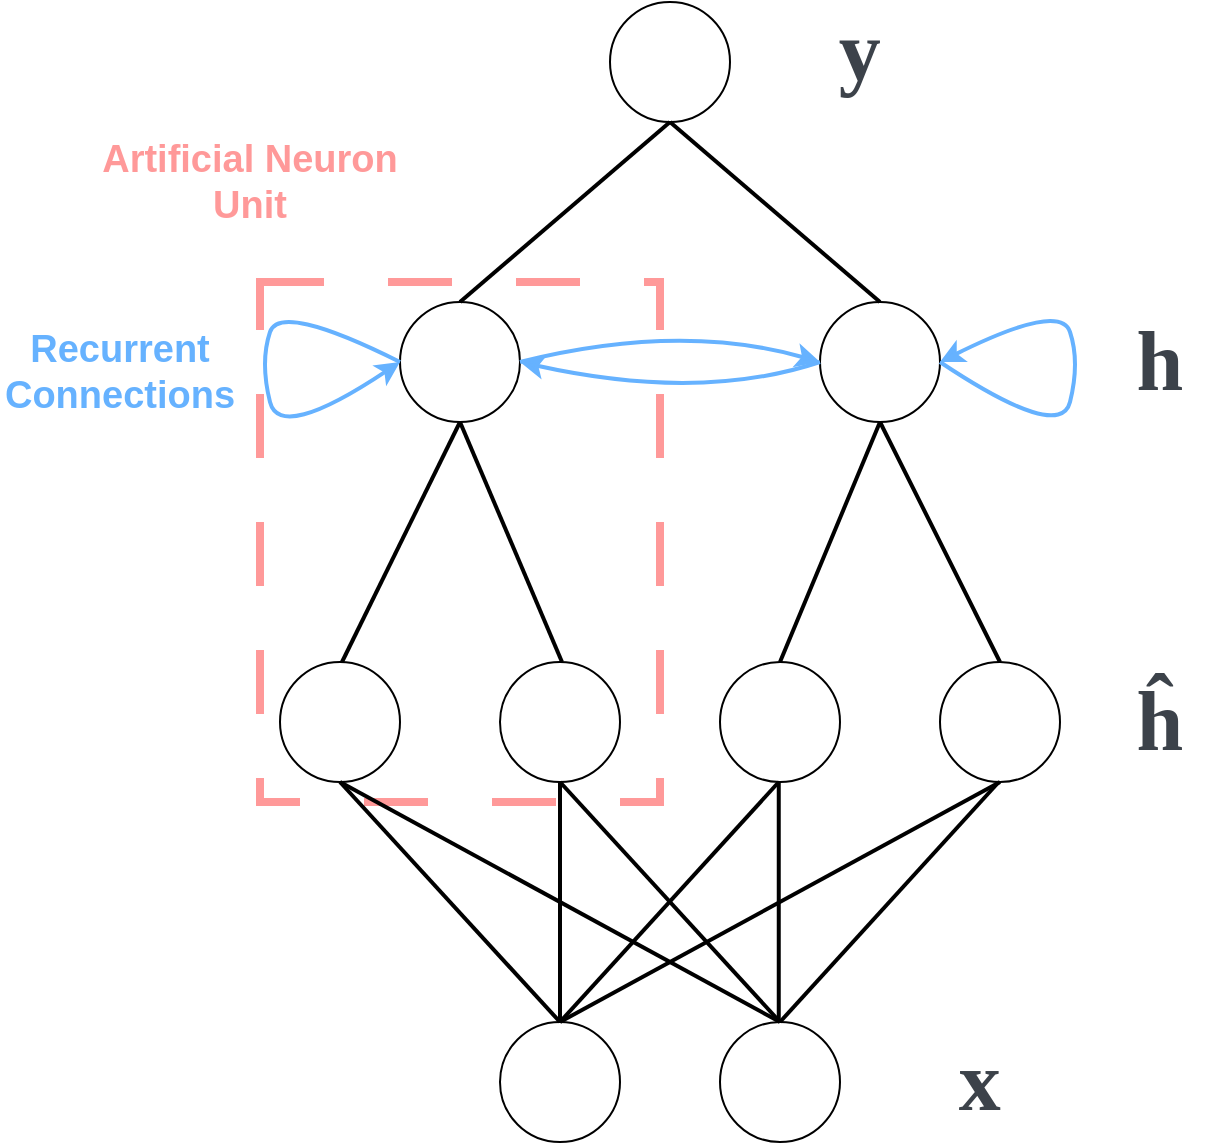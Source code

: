 <mxfile version="24.3.1" type="device">
  <diagram name="Page-1" id="AbbjHF2tEkc4bQsR_uXS">
    <mxGraphModel dx="1313" dy="653" grid="1" gridSize="10" guides="1" tooltips="1" connect="1" arrows="1" fold="1" page="1" pageScale="1" pageWidth="850" pageHeight="1100" math="0" shadow="0">
      <root>
        <mxCell id="0" />
        <mxCell id="1" parent="0" />
        <mxCell id="Yy8-1cXJRBkbJvWf1qfa-34" value="" style="rounded=0;whiteSpace=wrap;html=1;dashed=1;dashPattern=8 8;strokeColor=#FF9999;fillColor=none;strokeWidth=4;" vertex="1" parent="1">
          <mxGeometry x="220" y="290" width="200" height="260" as="geometry" />
        </mxCell>
        <mxCell id="Yy8-1cXJRBkbJvWf1qfa-1" value="" style="ellipse;whiteSpace=wrap;html=1;aspect=fixed;" vertex="1" parent="1">
          <mxGeometry x="340" y="660" width="60" height="60" as="geometry" />
        </mxCell>
        <mxCell id="Yy8-1cXJRBkbJvWf1qfa-2" value="" style="ellipse;whiteSpace=wrap;html=1;aspect=fixed;" vertex="1" parent="1">
          <mxGeometry x="450" y="660" width="60" height="60" as="geometry" />
        </mxCell>
        <mxCell id="Yy8-1cXJRBkbJvWf1qfa-3" value="" style="ellipse;whiteSpace=wrap;html=1;aspect=fixed;" vertex="1" parent="1">
          <mxGeometry x="230" y="480" width="60" height="60" as="geometry" />
        </mxCell>
        <mxCell id="Yy8-1cXJRBkbJvWf1qfa-4" value="" style="ellipse;whiteSpace=wrap;html=1;aspect=fixed;" vertex="1" parent="1">
          <mxGeometry x="340" y="480" width="60" height="60" as="geometry" />
        </mxCell>
        <mxCell id="Yy8-1cXJRBkbJvWf1qfa-5" value="" style="ellipse;whiteSpace=wrap;html=1;aspect=fixed;" vertex="1" parent="1">
          <mxGeometry x="450" y="480" width="60" height="60" as="geometry" />
        </mxCell>
        <mxCell id="Yy8-1cXJRBkbJvWf1qfa-6" value="" style="ellipse;whiteSpace=wrap;html=1;aspect=fixed;" vertex="1" parent="1">
          <mxGeometry x="560" y="480" width="60" height="60" as="geometry" />
        </mxCell>
        <mxCell id="Yy8-1cXJRBkbJvWf1qfa-9" value="" style="ellipse;whiteSpace=wrap;html=1;aspect=fixed;" vertex="1" parent="1">
          <mxGeometry x="395" y="150" width="60" height="60" as="geometry" />
        </mxCell>
        <mxCell id="Yy8-1cXJRBkbJvWf1qfa-20" value="" style="endArrow=none;html=1;rounded=0;exitX=0.5;exitY=0;exitDx=0;exitDy=0;entryX=0.5;entryY=0;entryDx=0;entryDy=0;strokeWidth=2;" edge="1" parent="1" target="Yy8-1cXJRBkbJvWf1qfa-6">
          <mxGeometry width="50" height="50" relative="1" as="geometry">
            <mxPoint x="530" y="360" as="sourcePoint" />
            <mxPoint x="640" y="480" as="targetPoint" />
          </mxGeometry>
        </mxCell>
        <mxCell id="Yy8-1cXJRBkbJvWf1qfa-22" value="" style="endArrow=none;html=1;rounded=0;entryX=0.5;entryY=1;entryDx=0;entryDy=0;strokeWidth=2;" edge="1" parent="1">
          <mxGeometry width="50" height="50" relative="1" as="geometry">
            <mxPoint x="530" y="360" as="sourcePoint" />
            <mxPoint x="480" y="480" as="targetPoint" />
          </mxGeometry>
        </mxCell>
        <mxCell id="Yy8-1cXJRBkbJvWf1qfa-24" value="" style="endArrow=none;html=1;rounded=0;exitX=0.5;exitY=1;exitDx=0;exitDy=0;entryX=0.5;entryY=1;entryDx=0;entryDy=0;strokeWidth=2;" edge="1" parent="1" source="Yy8-1cXJRBkbJvWf1qfa-7">
          <mxGeometry width="50" height="50" relative="1" as="geometry">
            <mxPoint x="370" y="360" as="sourcePoint" />
            <mxPoint x="261" y="480" as="targetPoint" />
          </mxGeometry>
        </mxCell>
        <mxCell id="Yy8-1cXJRBkbJvWf1qfa-27" value="" style="endArrow=none;html=1;rounded=0;exitX=0.5;exitY=1;exitDx=0;exitDy=0;entryX=0.5;entryY=1;entryDx=0;entryDy=0;strokeWidth=2;" edge="1" parent="1" source="Yy8-1cXJRBkbJvWf1qfa-7">
          <mxGeometry width="50" height="50" relative="1" as="geometry">
            <mxPoint x="371" y="360" as="sourcePoint" />
            <mxPoint x="371" y="480" as="targetPoint" />
          </mxGeometry>
        </mxCell>
        <mxCell id="Yy8-1cXJRBkbJvWf1qfa-7" value="" style="ellipse;whiteSpace=wrap;html=1;aspect=fixed;" vertex="1" parent="1">
          <mxGeometry x="290" y="300" width="60" height="60" as="geometry" />
        </mxCell>
        <mxCell id="Yy8-1cXJRBkbJvWf1qfa-8" value="" style="ellipse;whiteSpace=wrap;html=1;aspect=fixed;" vertex="1" parent="1">
          <mxGeometry x="500" y="300" width="60" height="60" as="geometry" />
        </mxCell>
        <mxCell id="Yy8-1cXJRBkbJvWf1qfa-32" value="" style="endArrow=none;html=1;rounded=0;entryX=0.5;entryY=1;entryDx=0;entryDy=0;strokeWidth=2;" edge="1" parent="1" target="Yy8-1cXJRBkbJvWf1qfa-9">
          <mxGeometry width="50" height="50" relative="1" as="geometry">
            <mxPoint x="320" y="300" as="sourcePoint" />
            <mxPoint x="370" y="250" as="targetPoint" />
          </mxGeometry>
        </mxCell>
        <mxCell id="Yy8-1cXJRBkbJvWf1qfa-33" value="" style="endArrow=none;html=1;rounded=0;entryX=0.5;entryY=0;entryDx=0;entryDy=0;exitX=0.5;exitY=1;exitDx=0;exitDy=0;strokeWidth=2;" edge="1" parent="1" source="Yy8-1cXJRBkbJvWf1qfa-9" target="Yy8-1cXJRBkbJvWf1qfa-8">
          <mxGeometry width="50" height="50" relative="1" as="geometry">
            <mxPoint x="330" y="310" as="sourcePoint" />
            <mxPoint x="435" y="220" as="targetPoint" />
          </mxGeometry>
        </mxCell>
        <mxCell id="Yy8-1cXJRBkbJvWf1qfa-36" value="&lt;span style=&quot;color: rgb(60, 66, 74); font-family: geomanistregular; letter-spacing: 0.2px; background-color: rgb(255, 255, 255);&quot;&gt;&lt;b style=&quot;&quot;&gt;&lt;font style=&quot;font-size: 42px;&quot;&gt;ĥ&lt;/font&gt;&lt;/b&gt;&lt;/span&gt;" style="text;html=1;align=center;verticalAlign=middle;whiteSpace=wrap;rounded=0;" vertex="1" parent="1">
          <mxGeometry x="640" y="495" width="60" height="30" as="geometry" />
        </mxCell>
        <mxCell id="Yy8-1cXJRBkbJvWf1qfa-37" value="&lt;span style=&quot;color: rgb(60, 66, 74); font-family: geomanistregular; letter-spacing: 0.2px; background-color: rgb(255, 255, 255);&quot;&gt;&lt;b style=&quot;&quot;&gt;&lt;font style=&quot;font-size: 42px;&quot;&gt;h&lt;/font&gt;&lt;/b&gt;&lt;/span&gt;" style="text;html=1;align=center;verticalAlign=middle;whiteSpace=wrap;rounded=0;" vertex="1" parent="1">
          <mxGeometry x="640" y="315" width="60" height="30" as="geometry" />
        </mxCell>
        <mxCell id="Yy8-1cXJRBkbJvWf1qfa-38" value="&lt;span style=&quot;color: rgb(60, 66, 74); font-family: geomanistregular; letter-spacing: 0.2px; background-color: rgb(255, 255, 255);&quot;&gt;&lt;b style=&quot;&quot;&gt;&lt;font style=&quot;font-size: 42px;&quot;&gt;x&lt;/font&gt;&lt;/b&gt;&lt;/span&gt;" style="text;html=1;align=center;verticalAlign=middle;whiteSpace=wrap;rounded=0;" vertex="1" parent="1">
          <mxGeometry x="550" y="675" width="60" height="30" as="geometry" />
        </mxCell>
        <mxCell id="Yy8-1cXJRBkbJvWf1qfa-39" value="&lt;span style=&quot;color: rgb(60, 66, 74); font-family: geomanistregular; letter-spacing: 0.2px; background-color: rgb(255, 255, 255);&quot;&gt;&lt;b style=&quot;&quot;&gt;&lt;font style=&quot;font-size: 42px;&quot;&gt;y&lt;/font&gt;&lt;/b&gt;&lt;/span&gt;" style="text;html=1;align=center;verticalAlign=middle;whiteSpace=wrap;rounded=0;" vertex="1" parent="1">
          <mxGeometry x="490" y="160" width="60" height="30" as="geometry" />
        </mxCell>
        <mxCell id="Yy8-1cXJRBkbJvWf1qfa-40" value="" style="curved=1;endArrow=classic;html=1;rounded=0;exitX=0;exitY=0.5;exitDx=0;exitDy=0;entryX=1;entryY=0.5;entryDx=0;entryDy=0;strokeWidth=2;strokeColor=#66B2FF;" edge="1" parent="1" source="Yy8-1cXJRBkbJvWf1qfa-8" target="Yy8-1cXJRBkbJvWf1qfa-7">
          <mxGeometry width="50" height="50" relative="1" as="geometry">
            <mxPoint x="420" y="355" as="sourcePoint" />
            <mxPoint x="470" y="305" as="targetPoint" />
            <Array as="points">
              <mxPoint x="440" y="350" />
            </Array>
          </mxGeometry>
        </mxCell>
        <mxCell id="Yy8-1cXJRBkbJvWf1qfa-41" value="" style="curved=1;endArrow=classic;html=1;rounded=0;exitX=1;exitY=0.5;exitDx=0;exitDy=0;entryX=0;entryY=0.5;entryDx=0;entryDy=0;strokeWidth=2;strokeColor=#66B2FF;" edge="1" parent="1" source="Yy8-1cXJRBkbJvWf1qfa-7" target="Yy8-1cXJRBkbJvWf1qfa-8">
          <mxGeometry width="50" height="50" relative="1" as="geometry">
            <mxPoint x="500" y="390" as="sourcePoint" />
            <mxPoint x="350" y="390" as="targetPoint" />
            <Array as="points">
              <mxPoint x="430" y="310" />
            </Array>
          </mxGeometry>
        </mxCell>
        <mxCell id="Yy8-1cXJRBkbJvWf1qfa-42" value="" style="curved=1;endArrow=classic;html=1;rounded=0;exitX=0;exitY=0.5;exitDx=0;exitDy=0;entryX=0;entryY=0.5;entryDx=0;entryDy=0;strokeWidth=2;strokeColor=#66B2FF;" edge="1" parent="1" target="Yy8-1cXJRBkbJvWf1qfa-7">
          <mxGeometry width="50" height="50" relative="1" as="geometry">
            <mxPoint x="290" y="330" as="sourcePoint" />
            <mxPoint x="140" y="330" as="targetPoint" />
            <Array as="points">
              <mxPoint x="230" y="300" />
              <mxPoint x="220" y="330" />
              <mxPoint x="230" y="370" />
            </Array>
          </mxGeometry>
        </mxCell>
        <mxCell id="Yy8-1cXJRBkbJvWf1qfa-43" value="" style="curved=1;endArrow=classic;html=1;rounded=0;exitX=0;exitY=0.5;exitDx=0;exitDy=0;entryX=0;entryY=0.5;entryDx=0;entryDy=0;strokeWidth=2;strokeColor=#66B2FF;" edge="1" parent="1">
          <mxGeometry width="50" height="50" relative="1" as="geometry">
            <mxPoint x="560" y="330" as="sourcePoint" />
            <mxPoint x="560" y="330" as="targetPoint" />
            <Array as="points">
              <mxPoint x="620" y="370" />
              <mxPoint x="630" y="330" />
              <mxPoint x="620" y="300" />
            </Array>
          </mxGeometry>
        </mxCell>
        <mxCell id="Yy8-1cXJRBkbJvWf1qfa-12" value="" style="endArrow=none;html=1;rounded=0;exitX=0.5;exitY=0;exitDx=0;exitDy=0;entryX=0.5;entryY=1;entryDx=0;entryDy=0;strokeWidth=2;" edge="1" parent="1" source="Yy8-1cXJRBkbJvWf1qfa-1" target="Yy8-1cXJRBkbJvWf1qfa-3">
          <mxGeometry width="50" height="50" relative="1" as="geometry">
            <mxPoint x="340" y="470" as="sourcePoint" />
            <mxPoint x="390" y="420" as="targetPoint" />
          </mxGeometry>
        </mxCell>
        <mxCell id="Yy8-1cXJRBkbJvWf1qfa-13" value="" style="endArrow=none;html=1;rounded=0;exitX=0.5;exitY=0;exitDx=0;exitDy=0;entryX=0.5;entryY=1;entryDx=0;entryDy=0;strokeWidth=2;" edge="1" parent="1">
          <mxGeometry width="50" height="50" relative="1" as="geometry">
            <mxPoint x="480" y="660" as="sourcePoint" />
            <mxPoint x="370" y="540" as="targetPoint" />
          </mxGeometry>
        </mxCell>
        <mxCell id="Yy8-1cXJRBkbJvWf1qfa-14" value="" style="endArrow=none;html=1;rounded=0;exitX=0.5;exitY=0;exitDx=0;exitDy=0;entryX=0.5;entryY=1;entryDx=0;entryDy=0;strokeWidth=2;" edge="1" parent="1" source="Yy8-1cXJRBkbJvWf1qfa-1">
          <mxGeometry width="50" height="50" relative="1" as="geometry">
            <mxPoint x="480" y="660" as="sourcePoint" />
            <mxPoint x="370" y="540" as="targetPoint" />
          </mxGeometry>
        </mxCell>
        <mxCell id="Yy8-1cXJRBkbJvWf1qfa-15" value="" style="endArrow=none;html=1;rounded=0;exitX=0.5;exitY=0;exitDx=0;exitDy=0;entryX=0.5;entryY=1;entryDx=0;entryDy=0;strokeWidth=2;" edge="1" parent="1" source="Yy8-1cXJRBkbJvWf1qfa-1">
          <mxGeometry width="50" height="50" relative="1" as="geometry">
            <mxPoint x="479.38" y="660" as="sourcePoint" />
            <mxPoint x="479.38" y="540" as="targetPoint" />
          </mxGeometry>
        </mxCell>
        <mxCell id="Yy8-1cXJRBkbJvWf1qfa-16" value="" style="endArrow=none;html=1;rounded=0;exitX=0.5;exitY=0;exitDx=0;exitDy=0;entryX=0.5;entryY=1;entryDx=0;entryDy=0;strokeWidth=2;" edge="1" parent="1">
          <mxGeometry width="50" height="50" relative="1" as="geometry">
            <mxPoint x="480" y="660" as="sourcePoint" />
            <mxPoint x="589.38" y="540" as="targetPoint" />
          </mxGeometry>
        </mxCell>
        <mxCell id="Yy8-1cXJRBkbJvWf1qfa-17" value="" style="endArrow=none;html=1;rounded=0;exitX=0.5;exitY=0;exitDx=0;exitDy=0;entryX=0.5;entryY=1;entryDx=0;entryDy=0;strokeWidth=2;" edge="1" parent="1" source="Yy8-1cXJRBkbJvWf1qfa-1" target="Yy8-1cXJRBkbJvWf1qfa-6">
          <mxGeometry width="50" height="50" relative="1" as="geometry">
            <mxPoint x="390" y="680" as="sourcePoint" />
            <mxPoint x="499.38" y="560" as="targetPoint" />
          </mxGeometry>
        </mxCell>
        <mxCell id="Yy8-1cXJRBkbJvWf1qfa-18" value="" style="endArrow=none;html=1;rounded=0;exitX=0.5;exitY=1;exitDx=0;exitDy=0;strokeWidth=2;" edge="1" parent="1" source="Yy8-1cXJRBkbJvWf1qfa-3">
          <mxGeometry width="50" height="50" relative="1" as="geometry">
            <mxPoint x="380" y="670" as="sourcePoint" />
            <mxPoint x="480" y="660" as="targetPoint" />
          </mxGeometry>
        </mxCell>
        <mxCell id="Yy8-1cXJRBkbJvWf1qfa-19" value="" style="endArrow=none;html=1;rounded=0;exitX=0.5;exitY=0;exitDx=0;exitDy=0;entryX=0.5;entryY=1;entryDx=0;entryDy=0;strokeWidth=2;" edge="1" parent="1">
          <mxGeometry width="50" height="50" relative="1" as="geometry">
            <mxPoint x="479.38" y="660" as="sourcePoint" />
            <mxPoint x="479.38" y="540" as="targetPoint" />
          </mxGeometry>
        </mxCell>
        <mxCell id="Yy8-1cXJRBkbJvWf1qfa-45" value="&lt;font color=&quot;#66b2ff&quot; style=&quot;font-size: 19px;&quot;&gt;&lt;b&gt;Recurrent Connections&lt;/b&gt;&lt;/font&gt;" style="text;html=1;align=center;verticalAlign=middle;whiteSpace=wrap;rounded=0;" vertex="1" parent="1">
          <mxGeometry x="90" y="310" width="120" height="50" as="geometry" />
        </mxCell>
        <mxCell id="Yy8-1cXJRBkbJvWf1qfa-46" value="&lt;font size=&quot;1&quot; color=&quot;#ff9999&quot; style=&quot;&quot;&gt;&lt;b style=&quot;font-size: 19px;&quot;&gt;Artificial Neuron Unit&lt;/b&gt;&lt;/font&gt;" style="text;html=1;align=center;verticalAlign=middle;whiteSpace=wrap;rounded=0;" vertex="1" parent="1">
          <mxGeometry x="140" y="210" width="150" height="60" as="geometry" />
        </mxCell>
      </root>
    </mxGraphModel>
  </diagram>
</mxfile>
